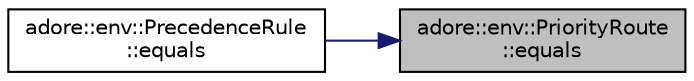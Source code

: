 digraph "adore::env::PriorityRoute::equals"
{
 // LATEX_PDF_SIZE
  edge [fontname="Helvetica",fontsize="10",labelfontname="Helvetica",labelfontsize="10"];
  node [fontname="Helvetica",fontsize="10",shape=record];
  rankdir="RL";
  Node1 [label="adore::env::PriorityRoute\l::equals",height=0.2,width=0.4,color="black", fillcolor="grey75", style="filled", fontcolor="black",tooltip="returns true if all values are equal with other PriorityRoute"];
  Node1 -> Node2 [dir="back",color="midnightblue",fontsize="10",style="solid",fontname="Helvetica"];
  Node2 [label="adore::env::PrecedenceRule\l::equals",height=0.2,width=0.4,color="black", fillcolor="white", style="filled",URL="$structadore_1_1env_1_1PrecedenceRule.html#a3c80e147f9a27e980ec2bf65dac2ae16",tooltip=" "];
}
